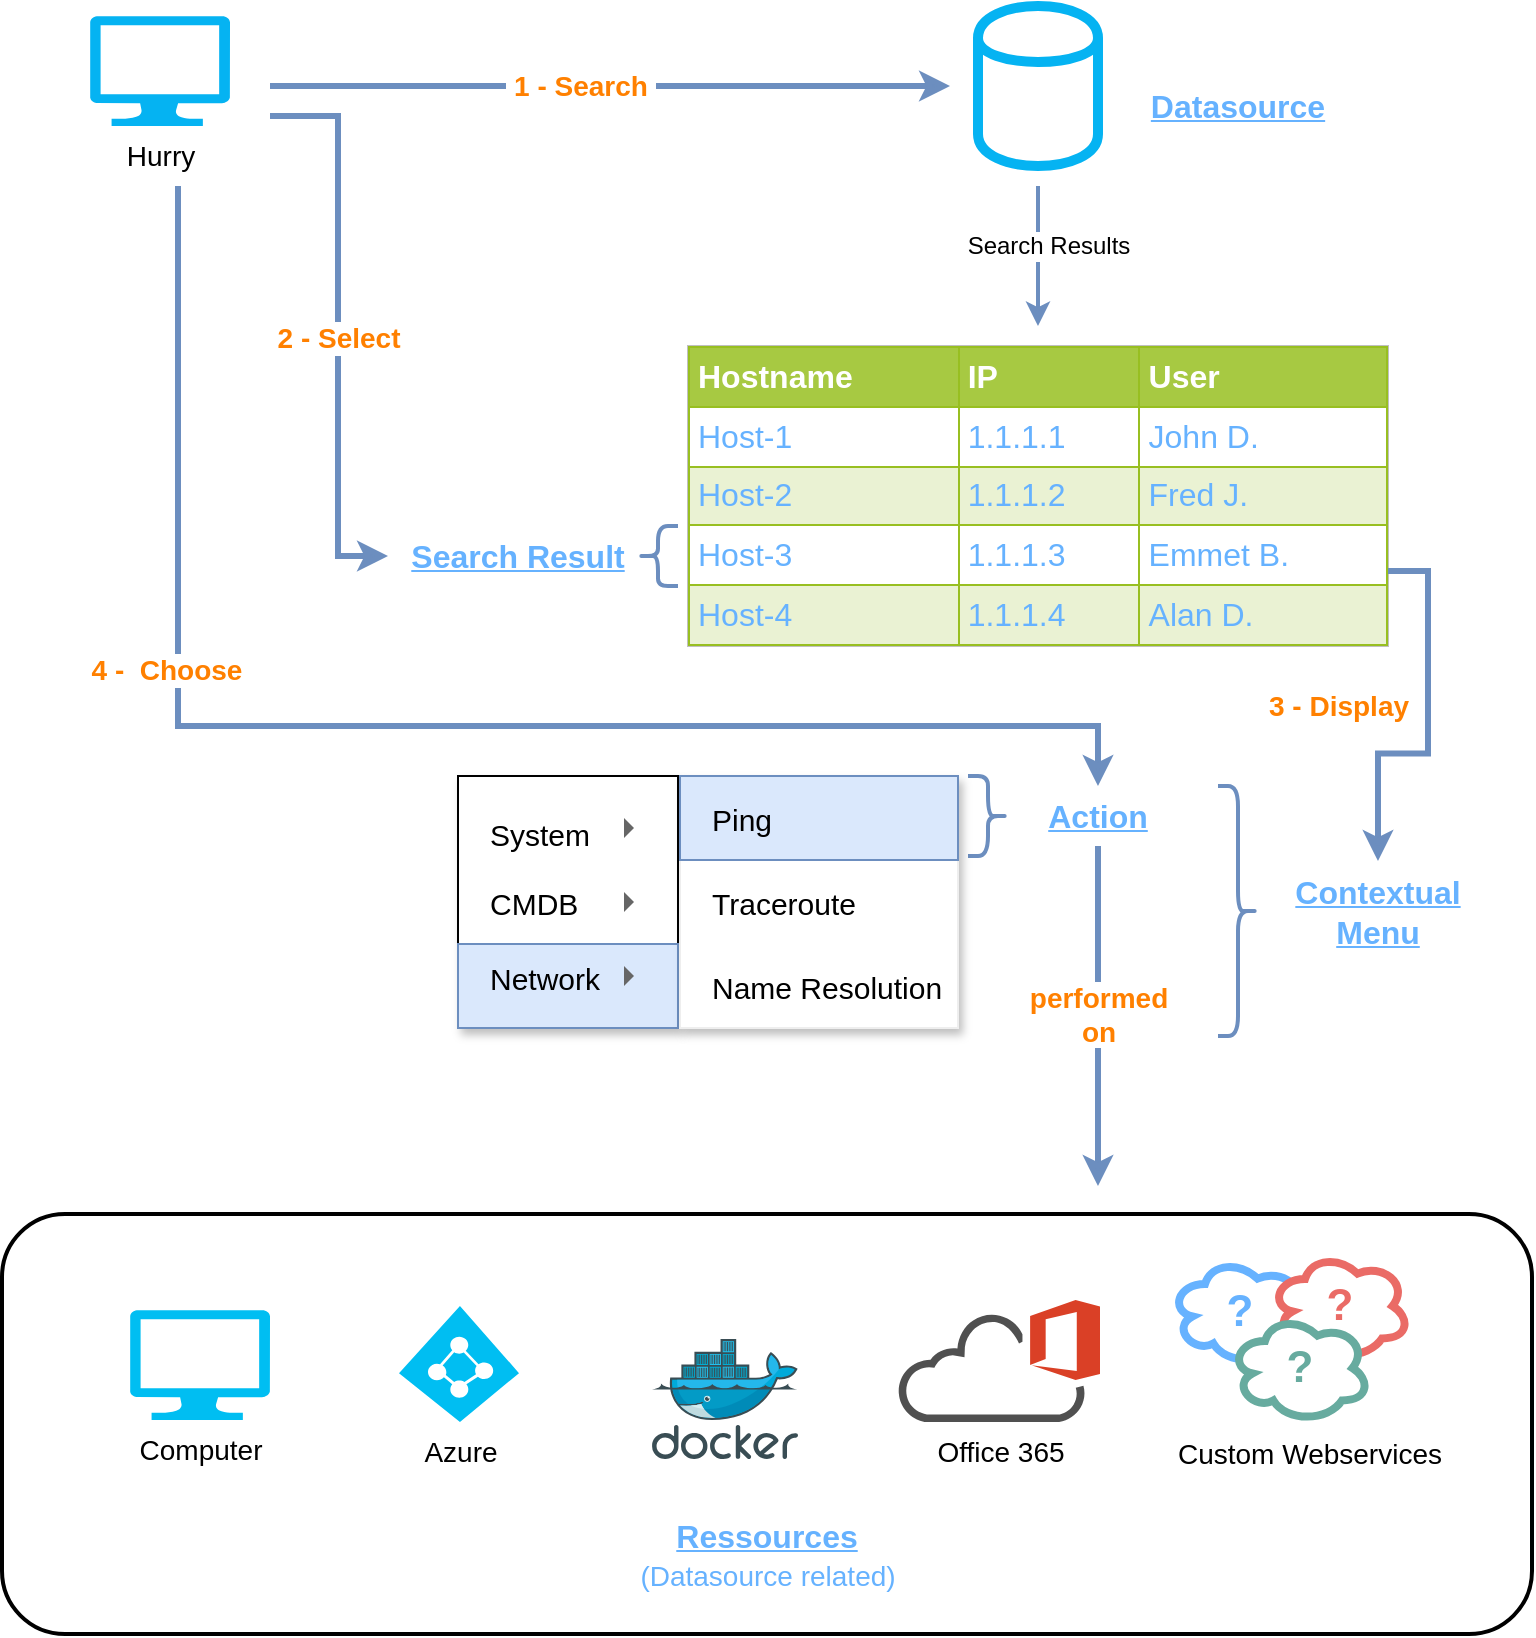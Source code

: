 <mxfile version="12.1.3" type="device" pages="1"><diagram id="qgJG1m0Hmfqy7HGBADpc" name="Page-1"><mxGraphModel dx="1656" dy="682" grid="1" gridSize="10" guides="1" tooltips="1" connect="1" arrows="1" fold="1" page="1" pageScale="1" pageWidth="827" pageHeight="1169" math="0" shadow="0"><root><mxCell id="0"/><mxCell id="1" parent="0"/><mxCell id="U4LTrxKMzKYygPmNAGuK-65" value="" style="rounded=1;whiteSpace=wrap;html=1;strokeWidth=2;fontSize=14;fontColor=#000000;" vertex="1" parent="1"><mxGeometry x="36" y="694" width="765" height="210" as="geometry"/></mxCell><mxCell id="U4LTrxKMzKYygPmNAGuK-1" value="" style="shape=cylinder;whiteSpace=wrap;html=1;boundedLbl=1;backgroundOutline=1;fillColor=none;strokeColor=#05B3F2;strokeWidth=5;" vertex="1" parent="1"><mxGeometry x="524" y="90" width="60" height="80" as="geometry"/></mxCell><mxCell id="U4LTrxKMzKYygPmNAGuK-6" value="" style="edgeStyle=orthogonalEdgeStyle;rounded=0;orthogonalLoop=1;jettySize=auto;html=1;strokeWidth=3;fillColor=#dae8fc;strokeColor=#6c8ebf;" edge="1" parent="1"><mxGeometry relative="1" as="geometry"><mxPoint x="170" y="130" as="sourcePoint"/><mxPoint x="510" y="130" as="targetPoint"/></mxGeometry></mxCell><mxCell id="U4LTrxKMzKYygPmNAGuK-7" value="&amp;nbsp;1 - Search&amp;nbsp; " style="text;html=1;resizable=0;points=[];align=center;verticalAlign=middle;labelBackgroundColor=#ffffff;fontSize=14;fontColor=#FF8000;fontStyle=1" vertex="1" connectable="0" parent="U4LTrxKMzKYygPmNAGuK-6"><mxGeometry x="-0.243" y="4" relative="1" as="geometry"><mxPoint x="26.5" y="4" as="offset"/></mxGeometry></mxCell><mxCell id="U4LTrxKMzKYygPmNAGuK-4" value="" style="endArrow=classic;html=1;strokeWidth=2;fillColor=#dae8fc;strokeColor=#6c8ebf;" edge="1" parent="1"><mxGeometry width="50" height="50" relative="1" as="geometry"><mxPoint x="554" y="180" as="sourcePoint"/><mxPoint x="554" y="250" as="targetPoint"/></mxGeometry></mxCell><mxCell id="U4LTrxKMzKYygPmNAGuK-10" value="Search Results" style="text;html=1;resizable=0;points=[];align=center;verticalAlign=middle;labelBackgroundColor=#ffffff;" vertex="1" connectable="0" parent="U4LTrxKMzKYygPmNAGuK-4"><mxGeometry x="-0.156" y="5" relative="1" as="geometry"><mxPoint as="offset"/></mxGeometry></mxCell><mxCell id="U4LTrxKMzKYygPmNAGuK-12" value="" style="shape=curlyBracket;whiteSpace=wrap;html=1;rounded=1;rotation=0;strokeWidth=2;fillColor=#dae8fc;strokeColor=#6c8ebf;" vertex="1" parent="1"><mxGeometry x="354" y="350" width="20" height="30" as="geometry"/></mxCell><mxCell id="U4LTrxKMzKYygPmNAGuK-43" value="" style="shape=curlyBracket;whiteSpace=wrap;html=1;rounded=1;rotation=180;strokeWidth=2;fillColor=#dae8fc;strokeColor=#6c8ebf;" vertex="1" parent="1"><mxGeometry x="519" y="475" width="20" height="40" as="geometry"/></mxCell><mxCell id="U4LTrxKMzKYygPmNAGuK-17" value="Search Result" style="text;html=1;align=center;verticalAlign=middle;whiteSpace=wrap;rounded=0;fontColor=#66B2FF;fontStyle=5;fontSize=16;" vertex="1" parent="1"><mxGeometry x="229" y="355" width="130" height="20" as="geometry"/></mxCell><mxCell id="U4LTrxKMzKYygPmNAGuK-19" value="Datasource" style="text;html=1;align=center;verticalAlign=middle;whiteSpace=wrap;rounded=0;fontColor=#66B2FF;fontStyle=5;fontSize=16;" vertex="1" parent="1"><mxGeometry x="604" y="130" width="100" height="20" as="geometry"/></mxCell><mxCell id="U4LTrxKMzKYygPmNAGuK-25" value="&lt;table style=&quot;width: 100% ; height: 100% ; border-collapse: collapse&quot; width=&quot;100%&quot; cellpadding=&quot;4&quot; border=&quot;1&quot;&gt;&lt;tbody&gt;&lt;tr style=&quot;background-color: #a7c942 ; color: #ffffff ; border: 1px solid #98bf21&quot;&gt;&lt;th align=&quot;left&quot;&gt;Hostname&lt;/th&gt;&lt;th align=&quot;left&quot;&gt;IP&lt;br&gt;&lt;/th&gt;&lt;th align=&quot;left&quot;&gt;User&lt;/th&gt;&lt;/tr&gt;&lt;tr style=&quot;border: 1px solid #98bf21&quot;&gt;&lt;td&gt;Host-1&lt;br&gt;&lt;/td&gt;&lt;td&gt;1.1.1.1&lt;/td&gt;&lt;td&gt;John D.&lt;br&gt;&lt;/td&gt;&lt;/tr&gt;&lt;tr style=&quot;background-color: #eaf2d3 ; border: 1px solid #98bf21&quot;&gt;&lt;td&gt;Host-2&lt;/td&gt;&lt;td&gt;1.1.1.2&lt;/td&gt;&lt;td&gt;Fred J.&lt;br&gt;&lt;/td&gt;&lt;/tr&gt;&lt;tr style=&quot;border: 1px solid #98bf21&quot;&gt;&lt;td&gt;Host-3&lt;/td&gt;&lt;td&gt;1.1.1.3&lt;/td&gt;&lt;td&gt;Emmet B.&lt;br&gt;&lt;/td&gt;&lt;/tr&gt;&lt;tr style=&quot;background-color: #eaf2d3 ; border: 1px solid #98bf21&quot;&gt;&lt;td&gt;Host-4&lt;/td&gt;&lt;td&gt;1.1.1.4&lt;/td&gt;&lt;td&gt;Alan D.&lt;br&gt;&lt;/td&gt;&lt;/tr&gt;&lt;/tbody&gt;&lt;/table&gt;" style="text;html=1;strokeColor=#c0c0c0;fillColor=#ffffff;overflow=fill;rounded=0;fontSize=16;fontColor=#66B2FF;" vertex="1" parent="1"><mxGeometry x="379" y="260" width="350" height="150" as="geometry"/></mxCell><mxCell id="U4LTrxKMzKYygPmNAGuK-26" value="" style="edgeStyle=orthogonalEdgeStyle;rounded=0;orthogonalLoop=1;jettySize=auto;html=1;strokeWidth=3;fillColor=#dae8fc;strokeColor=#6c8ebf;" edge="1" parent="1" target="U4LTrxKMzKYygPmNAGuK-17"><mxGeometry relative="1" as="geometry"><mxPoint x="170" y="145" as="sourcePoint"/><mxPoint x="444" y="80" as="targetPoint"/><Array as="points"><mxPoint x="204" y="145"/><mxPoint x="204" y="365"/></Array></mxGeometry></mxCell><mxCell id="U4LTrxKMzKYygPmNAGuK-27" value="2 - Select" style="text;html=1;resizable=0;points=[];align=center;verticalAlign=middle;labelBackgroundColor=#ffffff;fontSize=14;fontColor=#FF8000;fontStyle=1" vertex="1" connectable="0" parent="U4LTrxKMzKYygPmNAGuK-26"><mxGeometry x="-0.243" y="4" relative="1" as="geometry"><mxPoint x="-4.5" y="39.5" as="offset"/></mxGeometry></mxCell><mxCell id="U4LTrxKMzKYygPmNAGuK-28" value="Contextual Menu" style="text;html=1;align=center;verticalAlign=middle;whiteSpace=wrap;rounded=0;fontColor=#66B2FF;fontStyle=5;fontSize=16;" vertex="1" parent="1"><mxGeometry x="674" y="517.5" width="100" height="50" as="geometry"/></mxCell><mxCell id="U4LTrxKMzKYygPmNAGuK-30" value="Action" style="text;html=1;align=center;verticalAlign=middle;whiteSpace=wrap;rounded=0;fontColor=#66B2FF;fontStyle=5;fontSize=16;" vertex="1" parent="1"><mxGeometry x="534" y="480" width="100" height="30" as="geometry"/></mxCell><mxCell id="U4LTrxKMzKYygPmNAGuK-31" value="" style="perimeter=none;dashed=0;shape=rect;shadow=1;fontSize=16;" vertex="1" parent="1"><mxGeometry x="264" y="475" width="110" height="126" as="geometry"/></mxCell><mxCell id="U4LTrxKMzKYygPmNAGuK-32" value="System" style="text;verticalAlign=top;fontSize=15;spacing=16;resizeWidth=1;" vertex="1" parent="U4LTrxKMzKYygPmNAGuK-31"><mxGeometry width="110" height="42" relative="1" as="geometry"/></mxCell><mxCell id="U4LTrxKMzKYygPmNAGuK-33" value="" style="perimeter=none;dashed=0;shape=mxgraph.gmdl.triangle;strokeColor=none;fillColor=#666666;direction=north;" vertex="1" parent="U4LTrxKMzKYygPmNAGuK-32"><mxGeometry x="1" y="0.5" width="5" height="10" relative="1" as="geometry"><mxPoint x="-27" as="offset"/></mxGeometry></mxCell><mxCell id="U4LTrxKMzKYygPmNAGuK-34" value="CMDB" style="text;verticalAlign=middle;fontSize=15;spacing=16;resizeWidth=1;" vertex="1" parent="U4LTrxKMzKYygPmNAGuK-31"><mxGeometry width="110" height="42" relative="1" as="geometry"><mxPoint y="42" as="offset"/></mxGeometry></mxCell><mxCell id="U4LTrxKMzKYygPmNAGuK-35" value="" style="perimeter=none;dashed=0;shape=mxgraph.gmdl.triangle;strokeColor=none;fillColor=#666666;direction=north;" vertex="1" parent="U4LTrxKMzKYygPmNAGuK-34"><mxGeometry x="1" y="0.5" width="5" height="10" relative="1" as="geometry"><mxPoint x="-27" y="-5" as="offset"/></mxGeometry></mxCell><mxCell id="U4LTrxKMzKYygPmNAGuK-36" value="Network" style="text;verticalAlign=bottom;fontSize=15;spacing=16;resizeWidth=1;fillColor=#dae8fc;strokeColor=#6c8ebf;" vertex="1" parent="U4LTrxKMzKYygPmNAGuK-31"><mxGeometry width="110" height="42" relative="1" as="geometry"><mxPoint y="84" as="offset"/></mxGeometry></mxCell><mxCell id="U4LTrxKMzKYygPmNAGuK-37" value="" style="perimeter=none;dashed=0;shape=mxgraph.gmdl.triangle;strokeColor=none;fillColor=#666666;direction=north;" vertex="1" parent="U4LTrxKMzKYygPmNAGuK-36"><mxGeometry x="1" y="0.5" width="5" height="10" relative="1" as="geometry"><mxPoint x="-27" y="-10" as="offset"/></mxGeometry></mxCell><mxCell id="U4LTrxKMzKYygPmNAGuK-38" value="" style="perimeter=none;dashed=0;shape=rect;fillColor=#ffffff;strokeColor=#eeeeee;shadow=1;fontSize=16;fontColor=#66B2FF;" vertex="1" parent="1"><mxGeometry x="375" y="475" width="139" height="126" as="geometry"/></mxCell><mxCell id="U4LTrxKMzKYygPmNAGuK-39" value="Ping" style="text;verticalAlign=middle;fontSize=15;spacing=16;resizeWidth=1;fillColor=#dae8fc;strokeColor=#6c8ebf;" vertex="1" parent="U4LTrxKMzKYygPmNAGuK-38"><mxGeometry width="139" height="42" relative="1" as="geometry"><mxPoint as="offset"/></mxGeometry></mxCell><mxCell id="U4LTrxKMzKYygPmNAGuK-40" value="Traceroute" style="text;verticalAlign=middle;fontSize=15;spacing=16;resizeWidth=1;" vertex="1" parent="U4LTrxKMzKYygPmNAGuK-38"><mxGeometry width="139" height="42" relative="1" as="geometry"><mxPoint y="42" as="offset"/></mxGeometry></mxCell><mxCell id="U4LTrxKMzKYygPmNAGuK-41" value="Name Resolution" style="text;verticalAlign=middle;fontSize=15;spacing=16;resizeWidth=1;" vertex="1" parent="U4LTrxKMzKYygPmNAGuK-38"><mxGeometry width="139" height="42" relative="1" as="geometry"><mxPoint y="84" as="offset"/></mxGeometry></mxCell><mxCell id="U4LTrxKMzKYygPmNAGuK-45" value="" style="shape=curlyBracket;whiteSpace=wrap;html=1;rounded=1;rotation=180;strokeWidth=2;fillColor=#dae8fc;strokeColor=#6c8ebf;" vertex="1" parent="1"><mxGeometry x="644" y="480" width="20" height="125" as="geometry"/></mxCell><mxCell id="U4LTrxKMzKYygPmNAGuK-54" value="" style="edgeStyle=orthogonalEdgeStyle;rounded=0;orthogonalLoop=1;jettySize=auto;html=1;strokeWidth=3;fillColor=#dae8fc;strokeColor=#6c8ebf;exitX=1;exitY=0.75;exitDx=0;exitDy=0;" edge="1" parent="1" source="U4LTrxKMzKYygPmNAGuK-25" target="U4LTrxKMzKYygPmNAGuK-28"><mxGeometry relative="1" as="geometry"><mxPoint x="144" y="80" as="sourcePoint"/><mxPoint x="534" y="80" as="targetPoint"/></mxGeometry></mxCell><mxCell id="U4LTrxKMzKYygPmNAGuK-55" value="&lt;div style=&quot;font-size: 14px;&quot;&gt;3 - Display&lt;/div&gt;" style="text;html=1;resizable=0;points=[];align=center;verticalAlign=middle;labelBackgroundColor=#ffffff;fontSize=14;fontColor=#FF8000;fontStyle=1" vertex="1" connectable="0" parent="U4LTrxKMzKYygPmNAGuK-54"><mxGeometry x="-0.243" y="4" relative="1" as="geometry"><mxPoint x="-49.5" y="15.5" as="offset"/></mxGeometry></mxCell><mxCell id="U4LTrxKMzKYygPmNAGuK-56" value="" style="edgeStyle=orthogonalEdgeStyle;rounded=0;orthogonalLoop=1;jettySize=auto;html=1;strokeWidth=3;fillColor=#dae8fc;strokeColor=#6c8ebf;" edge="1" parent="1" target="U4LTrxKMzKYygPmNAGuK-30"><mxGeometry relative="1" as="geometry"><mxPoint x="124" y="180" as="sourcePoint"/><mxPoint x="239" y="375" as="targetPoint"/><Array as="points"><mxPoint x="124" y="450"/><mxPoint x="584" y="450"/></Array></mxGeometry></mxCell><mxCell id="U4LTrxKMzKYygPmNAGuK-57" value="4 -&amp;nbsp; Choose" style="text;html=1;resizable=0;points=[];align=center;verticalAlign=middle;labelBackgroundColor=#ffffff;fontSize=14;fontColor=#FF8000;fontStyle=1" vertex="1" connectable="0" parent="U4LTrxKMzKYygPmNAGuK-56"><mxGeometry x="-0.243" y="4" relative="1" as="geometry"><mxPoint x="-24" y="-24" as="offset"/></mxGeometry></mxCell><mxCell id="U4LTrxKMzKYygPmNAGuK-58" value="Computer" style="verticalLabelPosition=bottom;html=1;verticalAlign=top;align=center;strokeColor=none;fillColor=#00BEF2;shape=mxgraph.azure.computer;pointerEvents=1;fontSize=14;fontColor=#000000;" vertex="1" parent="1"><mxGeometry x="100" y="742" width="70" height="55" as="geometry"/></mxCell><mxCell id="U4LTrxKMzKYygPmNAGuK-60" value="Azure" style="verticalLabelPosition=bottom;html=1;verticalAlign=top;align=center;strokeColor=none;fillColor=#00BEF2;shape=mxgraph.azure.azure_active_directory;fontSize=14;fontColor=#000000;" vertex="1" parent="1"><mxGeometry x="234.5" y="740" width="60" height="58" as="geometry"/></mxCell><mxCell id="U4LTrxKMzKYygPmNAGuK-61" value="" style="aspect=fixed;html=1;points=[];align=center;image;fontSize=12;image=img/lib/mscae/Docker.svg;strokeWidth=2;fontColor=#000000;verticalAlign=top;" vertex="1" parent="1"><mxGeometry x="361" y="756.5" width="73" height="60" as="geometry"/></mxCell><mxCell id="U4LTrxKMzKYygPmNAGuK-62" value="Office 365" style="pointerEvents=1;shadow=0;dashed=0;html=1;strokeColor=none;fillColor=#505050;labelPosition=center;verticalLabelPosition=bottom;outlineConnect=0;verticalAlign=top;align=center;shape=mxgraph.office.clouds.office_365;fontSize=14;fontColor=#000000;" vertex="1" parent="1"><mxGeometry x="484" y="737" width="101" height="61" as="geometry"/></mxCell><mxCell id="U4LTrxKMzKYygPmNAGuK-66" value="Ressources" style="text;html=1;align=center;verticalAlign=middle;whiteSpace=wrap;rounded=0;fontColor=#66B2FF;fontStyle=5;fontSize=16;" vertex="1" parent="1"><mxGeometry x="167" y="830" width="503" height="50" as="geometry"/></mxCell><mxCell id="U4LTrxKMzKYygPmNAGuK-67" value="(Datasource related)" style="text;html=1;align=center;verticalAlign=middle;whiteSpace=wrap;rounded=0;fontColor=#66B2FF;fontStyle=0;fontSize=14;" vertex="1" parent="1"><mxGeometry x="348" y="860" width="142" height="30" as="geometry"/></mxCell><mxCell id="U4LTrxKMzKYygPmNAGuK-68" value="&lt;font color=&quot;#66B2FF&quot;&gt;&lt;b&gt;&lt;font style=&quot;font-size: 22px&quot;&gt;?&lt;/font&gt;&lt;/b&gt;&lt;/font&gt;" style="ellipse;shape=cloud;whiteSpace=wrap;html=1;strokeWidth=4;fontSize=14;fontColor=#000000;strokeColor=#66B2FF;" vertex="1" parent="1"><mxGeometry x="620" y="715.5" width="70" height="54" as="geometry"/></mxCell><mxCell id="U4LTrxKMzKYygPmNAGuK-71" value="Custom Webservices" style="text;html=1;strokeColor=none;fillColor=none;align=center;verticalAlign=middle;whiteSpace=wrap;rounded=0;fontSize=14;fontColor=#000000;" vertex="1" parent="1"><mxGeometry x="620" y="804" width="140" height="20" as="geometry"/></mxCell><mxCell id="U4LTrxKMzKYygPmNAGuK-77" value="&lt;font&gt;&lt;b&gt;&lt;font style=&quot;font-size: 22px&quot;&gt;?&lt;/font&gt;&lt;/b&gt;&lt;/font&gt;" style="ellipse;shape=cloud;whiteSpace=wrap;html=1;strokeWidth=4;fontSize=14;fontColor=#EA6B66;strokeColor=#EA6B66;" vertex="1" parent="1"><mxGeometry x="670" y="713" width="70" height="54" as="geometry"/></mxCell><mxCell id="U4LTrxKMzKYygPmNAGuK-78" value="&lt;font&gt;&lt;b&gt;&lt;font style=&quot;font-size: 22px&quot;&gt;?&lt;/font&gt;&lt;/b&gt;&lt;/font&gt;" style="ellipse;shape=cloud;whiteSpace=wrap;html=1;strokeWidth=4;fontSize=14;strokeColor=#67AB9F;fontColor=#67AB9F;" vertex="1" parent="1"><mxGeometry x="650" y="744" width="70" height="54" as="geometry"/></mxCell><mxCell id="U4LTrxKMzKYygPmNAGuK-82" value="Hurry" style="verticalLabelPosition=bottom;html=1;verticalAlign=top;align=center;strokeColor=none;fillColor=#05B3F2;shape=mxgraph.azure.computer;pointerEvents=1;fontSize=14;fontColor=#000000;" vertex="1" parent="1"><mxGeometry x="80" y="95" width="70" height="55" as="geometry"/></mxCell><mxCell id="U4LTrxKMzKYygPmNAGuK-123" value="" style="edgeStyle=orthogonalEdgeStyle;rounded=0;orthogonalLoop=1;jettySize=auto;html=1;strokeWidth=3;fillColor=#dae8fc;strokeColor=#6c8ebf;exitX=0.5;exitY=1;exitDx=0;exitDy=0;" edge="1" parent="1" source="U4LTrxKMzKYygPmNAGuK-30"><mxGeometry relative="1" as="geometry"><mxPoint x="164" y="140" as="sourcePoint"/><mxPoint x="584" y="680" as="targetPoint"/></mxGeometry></mxCell><mxCell id="U4LTrxKMzKYygPmNAGuK-124" value="&lt;div&gt;performed&lt;/div&gt;&lt;div&gt;on&lt;br&gt;&lt;/div&gt;" style="text;html=1;resizable=0;points=[];align=center;verticalAlign=middle;labelBackgroundColor=#ffffff;fontSize=14;fontColor=#FF8000;fontStyle=1" vertex="1" connectable="0" parent="U4LTrxKMzKYygPmNAGuK-123"><mxGeometry x="-0.243" y="4" relative="1" as="geometry"><mxPoint x="-4" y="19" as="offset"/></mxGeometry></mxCell></root></mxGraphModel></diagram></mxfile>